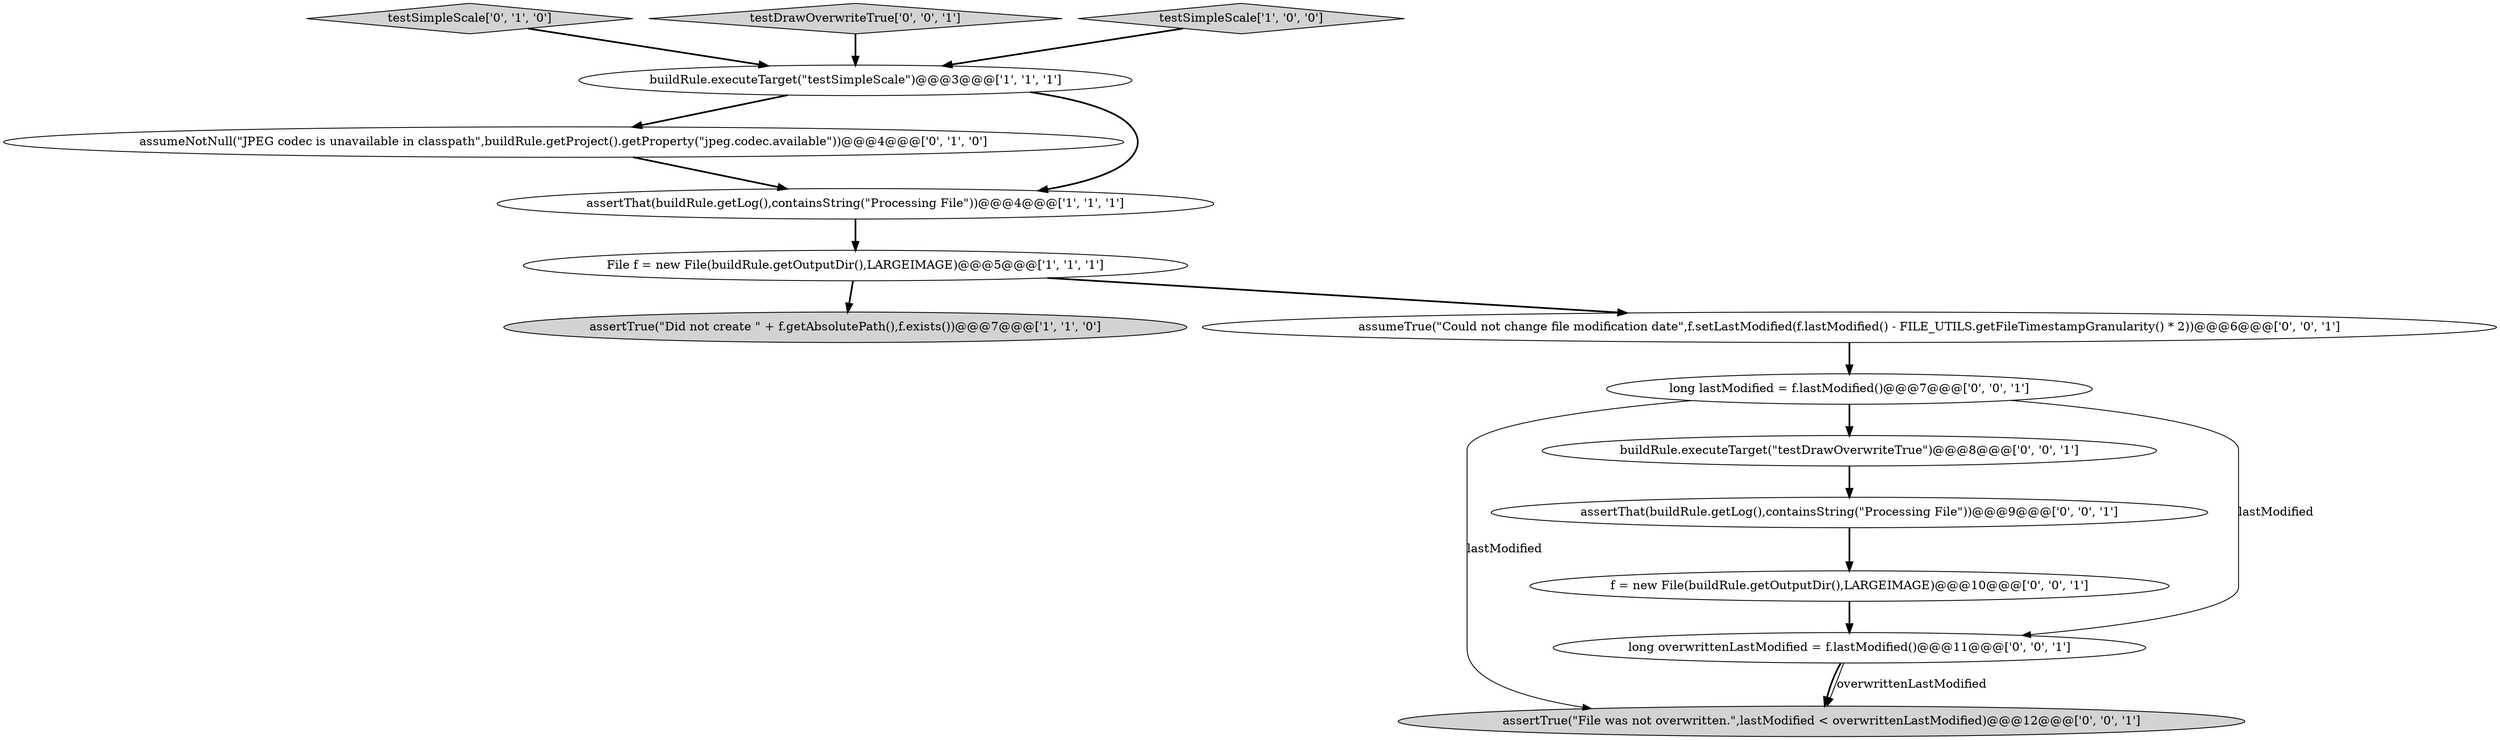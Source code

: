 digraph {
3 [style = filled, label = "File f = new File(buildRule.getOutputDir(),LARGEIMAGE)@@@5@@@['1', '1', '1']", fillcolor = white, shape = ellipse image = "AAA0AAABBB1BBB"];
8 [style = filled, label = "assertThat(buildRule.getLog(),containsString(\"Processing File\"))@@@9@@@['0', '0', '1']", fillcolor = white, shape = ellipse image = "AAA0AAABBB3BBB"];
4 [style = filled, label = "assertTrue(\"Did not create \" + f.getAbsolutePath(),f.exists())@@@7@@@['1', '1', '0']", fillcolor = lightgray, shape = ellipse image = "AAA0AAABBB1BBB"];
2 [style = filled, label = "buildRule.executeTarget(\"testSimpleScale\")@@@3@@@['1', '1', '1']", fillcolor = white, shape = ellipse image = "AAA0AAABBB1BBB"];
5 [style = filled, label = "testSimpleScale['0', '1', '0']", fillcolor = lightgray, shape = diamond image = "AAA0AAABBB2BBB"];
6 [style = filled, label = "assumeNotNull(\"JPEG codec is unavailable in classpath\",buildRule.getProject().getProperty(\"jpeg.codec.available\"))@@@4@@@['0', '1', '0']", fillcolor = white, shape = ellipse image = "AAA1AAABBB2BBB"];
11 [style = filled, label = "long lastModified = f.lastModified()@@@7@@@['0', '0', '1']", fillcolor = white, shape = ellipse image = "AAA0AAABBB3BBB"];
0 [style = filled, label = "assertThat(buildRule.getLog(),containsString(\"Processing File\"))@@@4@@@['1', '1', '1']", fillcolor = white, shape = ellipse image = "AAA0AAABBB1BBB"];
10 [style = filled, label = "assertTrue(\"File was not overwritten.\",lastModified < overwrittenLastModified)@@@12@@@['0', '0', '1']", fillcolor = lightgray, shape = ellipse image = "AAA0AAABBB3BBB"];
13 [style = filled, label = "f = new File(buildRule.getOutputDir(),LARGEIMAGE)@@@10@@@['0', '0', '1']", fillcolor = white, shape = ellipse image = "AAA0AAABBB3BBB"];
9 [style = filled, label = "assumeTrue(\"Could not change file modification date\",f.setLastModified(f.lastModified() - FILE_UTILS.getFileTimestampGranularity() * 2))@@@6@@@['0', '0', '1']", fillcolor = white, shape = ellipse image = "AAA0AAABBB3BBB"];
7 [style = filled, label = "testDrawOverwriteTrue['0', '0', '1']", fillcolor = lightgray, shape = diamond image = "AAA0AAABBB3BBB"];
1 [style = filled, label = "testSimpleScale['1', '0', '0']", fillcolor = lightgray, shape = diamond image = "AAA0AAABBB1BBB"];
12 [style = filled, label = "buildRule.executeTarget(\"testDrawOverwriteTrue\")@@@8@@@['0', '0', '1']", fillcolor = white, shape = ellipse image = "AAA0AAABBB3BBB"];
14 [style = filled, label = "long overwrittenLastModified = f.lastModified()@@@11@@@['0', '0', '1']", fillcolor = white, shape = ellipse image = "AAA0AAABBB3BBB"];
2->6 [style = bold, label=""];
6->0 [style = bold, label=""];
5->2 [style = bold, label=""];
11->10 [style = solid, label="lastModified"];
2->0 [style = bold, label=""];
11->14 [style = solid, label="lastModified"];
13->14 [style = bold, label=""];
0->3 [style = bold, label=""];
9->11 [style = bold, label=""];
11->12 [style = bold, label=""];
14->10 [style = bold, label=""];
12->8 [style = bold, label=""];
3->9 [style = bold, label=""];
14->10 [style = solid, label="overwrittenLastModified"];
1->2 [style = bold, label=""];
3->4 [style = bold, label=""];
8->13 [style = bold, label=""];
7->2 [style = bold, label=""];
}
